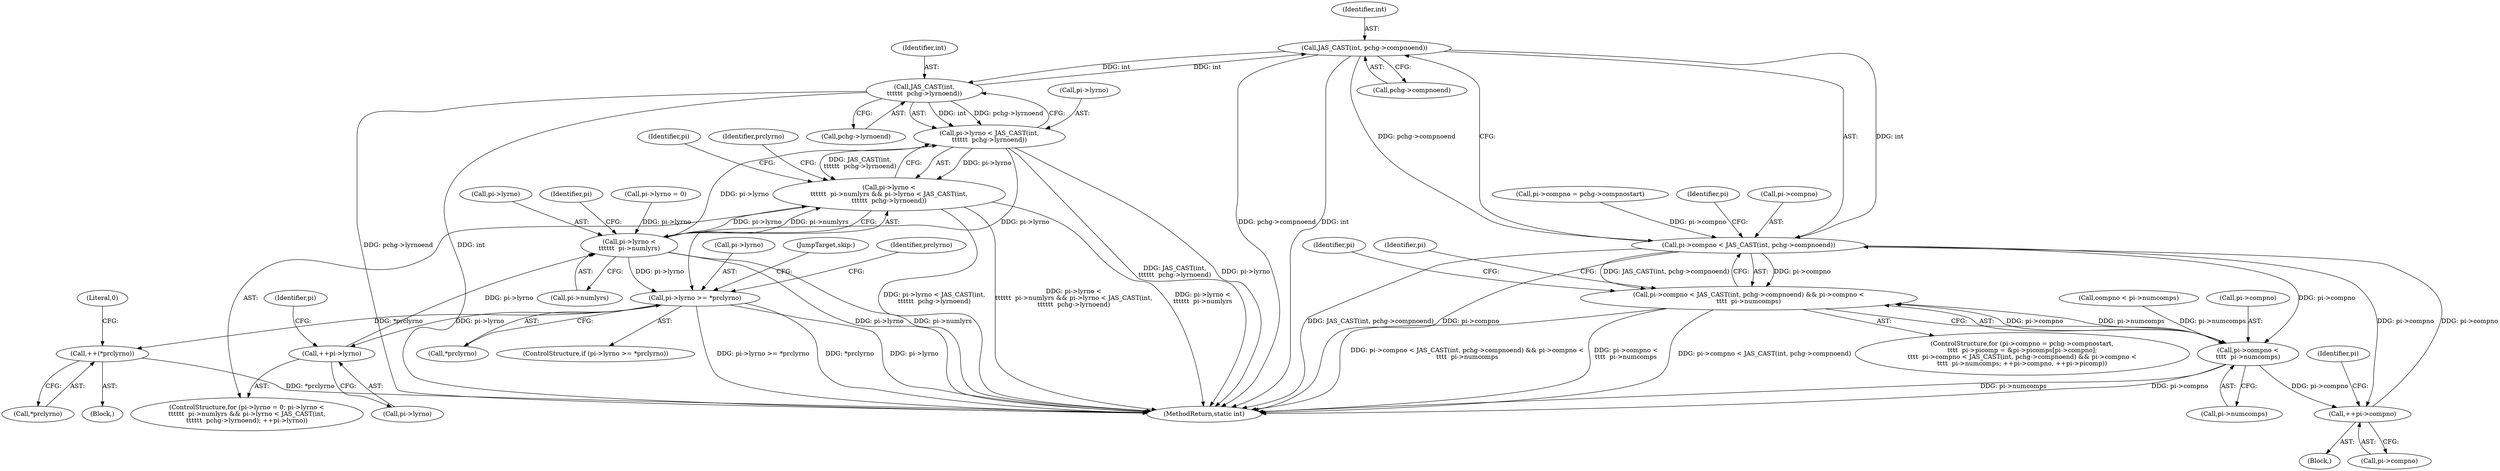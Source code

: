 digraph "0_jasper_f25486c3d4aa472fec79150f2c41ed4333395d3d@pointer" {
"1000409" [label="(Call,JAS_CAST(int, pchg->compnoend))"];
"1000678" [label="(Call,JAS_CAST(int,\n\t\t\t\t\t\t  pchg->lyrnoend))"];
"1000409" [label="(Call,JAS_CAST(int, pchg->compnoend))"];
"1000405" [label="(Call,pi->compno < JAS_CAST(int, pchg->compnoend))"];
"1000404" [label="(Call,pi->compno < JAS_CAST(int, pchg->compnoend) && pi->compno <\n\t\t\t\t  pi->numcomps)"];
"1000414" [label="(Call,pi->compno <\n\t\t\t\t  pi->numcomps)"];
"1000422" [label="(Call,++pi->compno)"];
"1000674" [label="(Call,pi->lyrno < JAS_CAST(int,\n\t\t\t\t\t\t  pchg->lyrnoend))"];
"1000666" [label="(Call,pi->lyrno <\n\t\t\t\t\t\t  pi->numlyrs && pi->lyrno < JAS_CAST(int,\n\t\t\t\t\t\t  pchg->lyrnoend))"];
"1000701" [label="(Call,pi->lyrno >= *prclyrno)"];
"1000683" [label="(Call,++pi->lyrno)"];
"1000667" [label="(Call,pi->lyrno <\n\t\t\t\t\t\t  pi->numlyrs)"];
"1000708" [label="(Call,++(*prclyrno))"];
"1000679" [label="(Identifier,int)"];
"1000385" [label="(Call,pi->compno = pchg->compnostart)"];
"1000409" [label="(Call,JAS_CAST(int, pchg->compnoend))"];
"1000660" [label="(ControlStructure,for (pi->lyrno = 0; pi->lyrno <\n\t\t\t\t\t\t  pi->numlyrs && pi->lyrno < JAS_CAST(int,\n\t\t\t\t\t\t  pchg->lyrnoend); ++pi->lyrno))"];
"1000669" [label="(Identifier,pi)"];
"1000678" [label="(Call,JAS_CAST(int,\n\t\t\t\t\t\t  pchg->lyrnoend))"];
"1000709" [label="(Call,*prclyrno)"];
"1000671" [label="(Call,pi->numlyrs)"];
"1000668" [label="(Call,pi->lyrno)"];
"1000411" [label="(Call,pchg->compnoend)"];
"1000416" [label="(Identifier,pi)"];
"1000383" [label="(ControlStructure,for (pi->compno = pchg->compnostart,\n\t\t\t\t  pi->picomp = &pi->picomps[pi->compno];\n\t\t\t\t  pi->compno < JAS_CAST(int, pchg->compnoend) && pi->compno <\n\t\t\t\t  pi->numcomps; ++pi->compno, ++pi->picomp))"];
"1000406" [label="(Call,pi->compno)"];
"1000152" [label="(Call,compno < pi->numcomps)"];
"1000424" [label="(Identifier,pi)"];
"1000708" [label="(Call,++(*prclyrno))"];
"1000712" [label="(Literal,0)"];
"1000418" [label="(Call,pi->numcomps)"];
"1000369" [label="(Identifier,pi)"];
"1000707" [label="(Block,)"];
"1000415" [label="(Call,pi->compno)"];
"1000689" [label="(Identifier,prclyrno)"];
"1000410" [label="(Identifier,int)"];
"1000680" [label="(Call,pchg->lyrnoend)"];
"1000666" [label="(Call,pi->lyrno <\n\t\t\t\t\t\t  pi->numlyrs && pi->lyrno < JAS_CAST(int,\n\t\t\t\t\t\t  pchg->lyrnoend))"];
"1000428" [label="(Identifier,pi)"];
"1000710" [label="(Identifier,prclyrno)"];
"1000674" [label="(Call,pi->lyrno < JAS_CAST(int,\n\t\t\t\t\t\t  pchg->lyrnoend))"];
"1000675" [label="(Call,pi->lyrno)"];
"1000405" [label="(Call,pi->compno < JAS_CAST(int, pchg->compnoend))"];
"1000716" [label="(MethodReturn,static int)"];
"1000676" [label="(Identifier,pi)"];
"1000667" [label="(Call,pi->lyrno <\n\t\t\t\t\t\t  pi->numlyrs)"];
"1000661" [label="(Call,pi->lyrno = 0)"];
"1000701" [label="(Call,pi->lyrno >= *prclyrno)"];
"1000421" [label="(Block,)"];
"1000702" [label="(Call,pi->lyrno)"];
"1000434" [label="(Identifier,pi)"];
"1000713" [label="(JumpTarget,skip:)"];
"1000422" [label="(Call,++pi->compno)"];
"1000683" [label="(Call,++pi->lyrno)"];
"1000404" [label="(Call,pi->compno < JAS_CAST(int, pchg->compnoend) && pi->compno <\n\t\t\t\t  pi->numcomps)"];
"1000684" [label="(Call,pi->lyrno)"];
"1000705" [label="(Call,*prclyrno)"];
"1000423" [label="(Call,pi->compno)"];
"1000700" [label="(ControlStructure,if (pi->lyrno >= *prclyrno))"];
"1000414" [label="(Call,pi->compno <\n\t\t\t\t  pi->numcomps)"];
"1000409" -> "1000405"  [label="AST: "];
"1000409" -> "1000411"  [label="CFG: "];
"1000410" -> "1000409"  [label="AST: "];
"1000411" -> "1000409"  [label="AST: "];
"1000405" -> "1000409"  [label="CFG: "];
"1000409" -> "1000716"  [label="DDG: pchg->compnoend"];
"1000409" -> "1000716"  [label="DDG: int"];
"1000409" -> "1000405"  [label="DDG: int"];
"1000409" -> "1000405"  [label="DDG: pchg->compnoend"];
"1000678" -> "1000409"  [label="DDG: int"];
"1000409" -> "1000678"  [label="DDG: int"];
"1000678" -> "1000674"  [label="AST: "];
"1000678" -> "1000680"  [label="CFG: "];
"1000679" -> "1000678"  [label="AST: "];
"1000680" -> "1000678"  [label="AST: "];
"1000674" -> "1000678"  [label="CFG: "];
"1000678" -> "1000716"  [label="DDG: pchg->lyrnoend"];
"1000678" -> "1000716"  [label="DDG: int"];
"1000678" -> "1000674"  [label="DDG: int"];
"1000678" -> "1000674"  [label="DDG: pchg->lyrnoend"];
"1000405" -> "1000404"  [label="AST: "];
"1000406" -> "1000405"  [label="AST: "];
"1000416" -> "1000405"  [label="CFG: "];
"1000404" -> "1000405"  [label="CFG: "];
"1000405" -> "1000716"  [label="DDG: JAS_CAST(int, pchg->compnoend)"];
"1000405" -> "1000716"  [label="DDG: pi->compno"];
"1000405" -> "1000404"  [label="DDG: pi->compno"];
"1000405" -> "1000404"  [label="DDG: JAS_CAST(int, pchg->compnoend)"];
"1000422" -> "1000405"  [label="DDG: pi->compno"];
"1000385" -> "1000405"  [label="DDG: pi->compno"];
"1000405" -> "1000414"  [label="DDG: pi->compno"];
"1000405" -> "1000422"  [label="DDG: pi->compno"];
"1000404" -> "1000383"  [label="AST: "];
"1000404" -> "1000414"  [label="CFG: "];
"1000414" -> "1000404"  [label="AST: "];
"1000434" -> "1000404"  [label="CFG: "];
"1000369" -> "1000404"  [label="CFG: "];
"1000404" -> "1000716"  [label="DDG: pi->compno < JAS_CAST(int, pchg->compnoend)"];
"1000404" -> "1000716"  [label="DDG: pi->compno < JAS_CAST(int, pchg->compnoend) && pi->compno <\n\t\t\t\t  pi->numcomps"];
"1000404" -> "1000716"  [label="DDG: pi->compno <\n\t\t\t\t  pi->numcomps"];
"1000414" -> "1000404"  [label="DDG: pi->compno"];
"1000414" -> "1000404"  [label="DDG: pi->numcomps"];
"1000414" -> "1000418"  [label="CFG: "];
"1000415" -> "1000414"  [label="AST: "];
"1000418" -> "1000414"  [label="AST: "];
"1000414" -> "1000716"  [label="DDG: pi->numcomps"];
"1000414" -> "1000716"  [label="DDG: pi->compno"];
"1000152" -> "1000414"  [label="DDG: pi->numcomps"];
"1000414" -> "1000422"  [label="DDG: pi->compno"];
"1000422" -> "1000421"  [label="AST: "];
"1000422" -> "1000423"  [label="CFG: "];
"1000423" -> "1000422"  [label="AST: "];
"1000428" -> "1000422"  [label="CFG: "];
"1000674" -> "1000666"  [label="AST: "];
"1000675" -> "1000674"  [label="AST: "];
"1000666" -> "1000674"  [label="CFG: "];
"1000674" -> "1000716"  [label="DDG: JAS_CAST(int,\n\t\t\t\t\t\t  pchg->lyrnoend)"];
"1000674" -> "1000716"  [label="DDG: pi->lyrno"];
"1000674" -> "1000666"  [label="DDG: pi->lyrno"];
"1000674" -> "1000666"  [label="DDG: JAS_CAST(int,\n\t\t\t\t\t\t  pchg->lyrnoend)"];
"1000667" -> "1000674"  [label="DDG: pi->lyrno"];
"1000674" -> "1000701"  [label="DDG: pi->lyrno"];
"1000666" -> "1000660"  [label="AST: "];
"1000666" -> "1000667"  [label="CFG: "];
"1000667" -> "1000666"  [label="AST: "];
"1000689" -> "1000666"  [label="CFG: "];
"1000424" -> "1000666"  [label="CFG: "];
"1000666" -> "1000716"  [label="DDG: pi->lyrno < JAS_CAST(int,\n\t\t\t\t\t\t  pchg->lyrnoend)"];
"1000666" -> "1000716"  [label="DDG: pi->lyrno <\n\t\t\t\t\t\t  pi->numlyrs && pi->lyrno < JAS_CAST(int,\n\t\t\t\t\t\t  pchg->lyrnoend)"];
"1000666" -> "1000716"  [label="DDG: pi->lyrno <\n\t\t\t\t\t\t  pi->numlyrs"];
"1000667" -> "1000666"  [label="DDG: pi->lyrno"];
"1000667" -> "1000666"  [label="DDG: pi->numlyrs"];
"1000701" -> "1000700"  [label="AST: "];
"1000701" -> "1000705"  [label="CFG: "];
"1000702" -> "1000701"  [label="AST: "];
"1000705" -> "1000701"  [label="AST: "];
"1000710" -> "1000701"  [label="CFG: "];
"1000713" -> "1000701"  [label="CFG: "];
"1000701" -> "1000716"  [label="DDG: pi->lyrno >= *prclyrno"];
"1000701" -> "1000716"  [label="DDG: *prclyrno"];
"1000701" -> "1000716"  [label="DDG: pi->lyrno"];
"1000701" -> "1000683"  [label="DDG: pi->lyrno"];
"1000667" -> "1000701"  [label="DDG: pi->lyrno"];
"1000701" -> "1000708"  [label="DDG: *prclyrno"];
"1000683" -> "1000660"  [label="AST: "];
"1000683" -> "1000684"  [label="CFG: "];
"1000684" -> "1000683"  [label="AST: "];
"1000669" -> "1000683"  [label="CFG: "];
"1000683" -> "1000667"  [label="DDG: pi->lyrno"];
"1000667" -> "1000671"  [label="CFG: "];
"1000668" -> "1000667"  [label="AST: "];
"1000671" -> "1000667"  [label="AST: "];
"1000676" -> "1000667"  [label="CFG: "];
"1000667" -> "1000716"  [label="DDG: pi->lyrno"];
"1000667" -> "1000716"  [label="DDG: pi->numlyrs"];
"1000661" -> "1000667"  [label="DDG: pi->lyrno"];
"1000708" -> "1000707"  [label="AST: "];
"1000708" -> "1000709"  [label="CFG: "];
"1000709" -> "1000708"  [label="AST: "];
"1000712" -> "1000708"  [label="CFG: "];
"1000708" -> "1000716"  [label="DDG: *prclyrno"];
}
